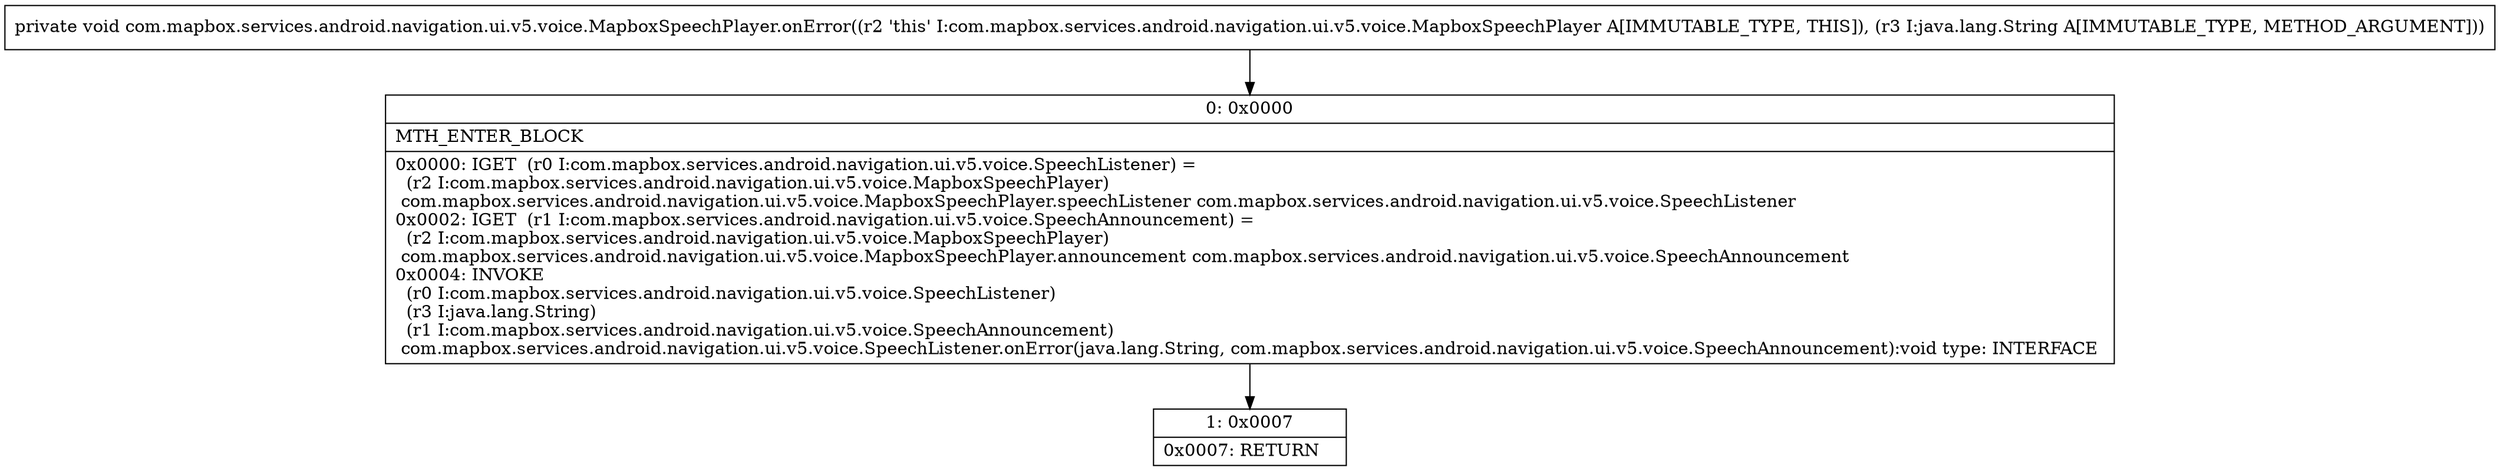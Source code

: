 digraph "CFG forcom.mapbox.services.android.navigation.ui.v5.voice.MapboxSpeechPlayer.onError(Ljava\/lang\/String;)V" {
Node_0 [shape=record,label="{0\:\ 0x0000|MTH_ENTER_BLOCK\l|0x0000: IGET  (r0 I:com.mapbox.services.android.navigation.ui.v5.voice.SpeechListener) = \l  (r2 I:com.mapbox.services.android.navigation.ui.v5.voice.MapboxSpeechPlayer)\l com.mapbox.services.android.navigation.ui.v5.voice.MapboxSpeechPlayer.speechListener com.mapbox.services.android.navigation.ui.v5.voice.SpeechListener \l0x0002: IGET  (r1 I:com.mapbox.services.android.navigation.ui.v5.voice.SpeechAnnouncement) = \l  (r2 I:com.mapbox.services.android.navigation.ui.v5.voice.MapboxSpeechPlayer)\l com.mapbox.services.android.navigation.ui.v5.voice.MapboxSpeechPlayer.announcement com.mapbox.services.android.navigation.ui.v5.voice.SpeechAnnouncement \l0x0004: INVOKE  \l  (r0 I:com.mapbox.services.android.navigation.ui.v5.voice.SpeechListener)\l  (r3 I:java.lang.String)\l  (r1 I:com.mapbox.services.android.navigation.ui.v5.voice.SpeechAnnouncement)\l com.mapbox.services.android.navigation.ui.v5.voice.SpeechListener.onError(java.lang.String, com.mapbox.services.android.navigation.ui.v5.voice.SpeechAnnouncement):void type: INTERFACE \l}"];
Node_1 [shape=record,label="{1\:\ 0x0007|0x0007: RETURN   \l}"];
MethodNode[shape=record,label="{private void com.mapbox.services.android.navigation.ui.v5.voice.MapboxSpeechPlayer.onError((r2 'this' I:com.mapbox.services.android.navigation.ui.v5.voice.MapboxSpeechPlayer A[IMMUTABLE_TYPE, THIS]), (r3 I:java.lang.String A[IMMUTABLE_TYPE, METHOD_ARGUMENT])) }"];
MethodNode -> Node_0;
Node_0 -> Node_1;
}

